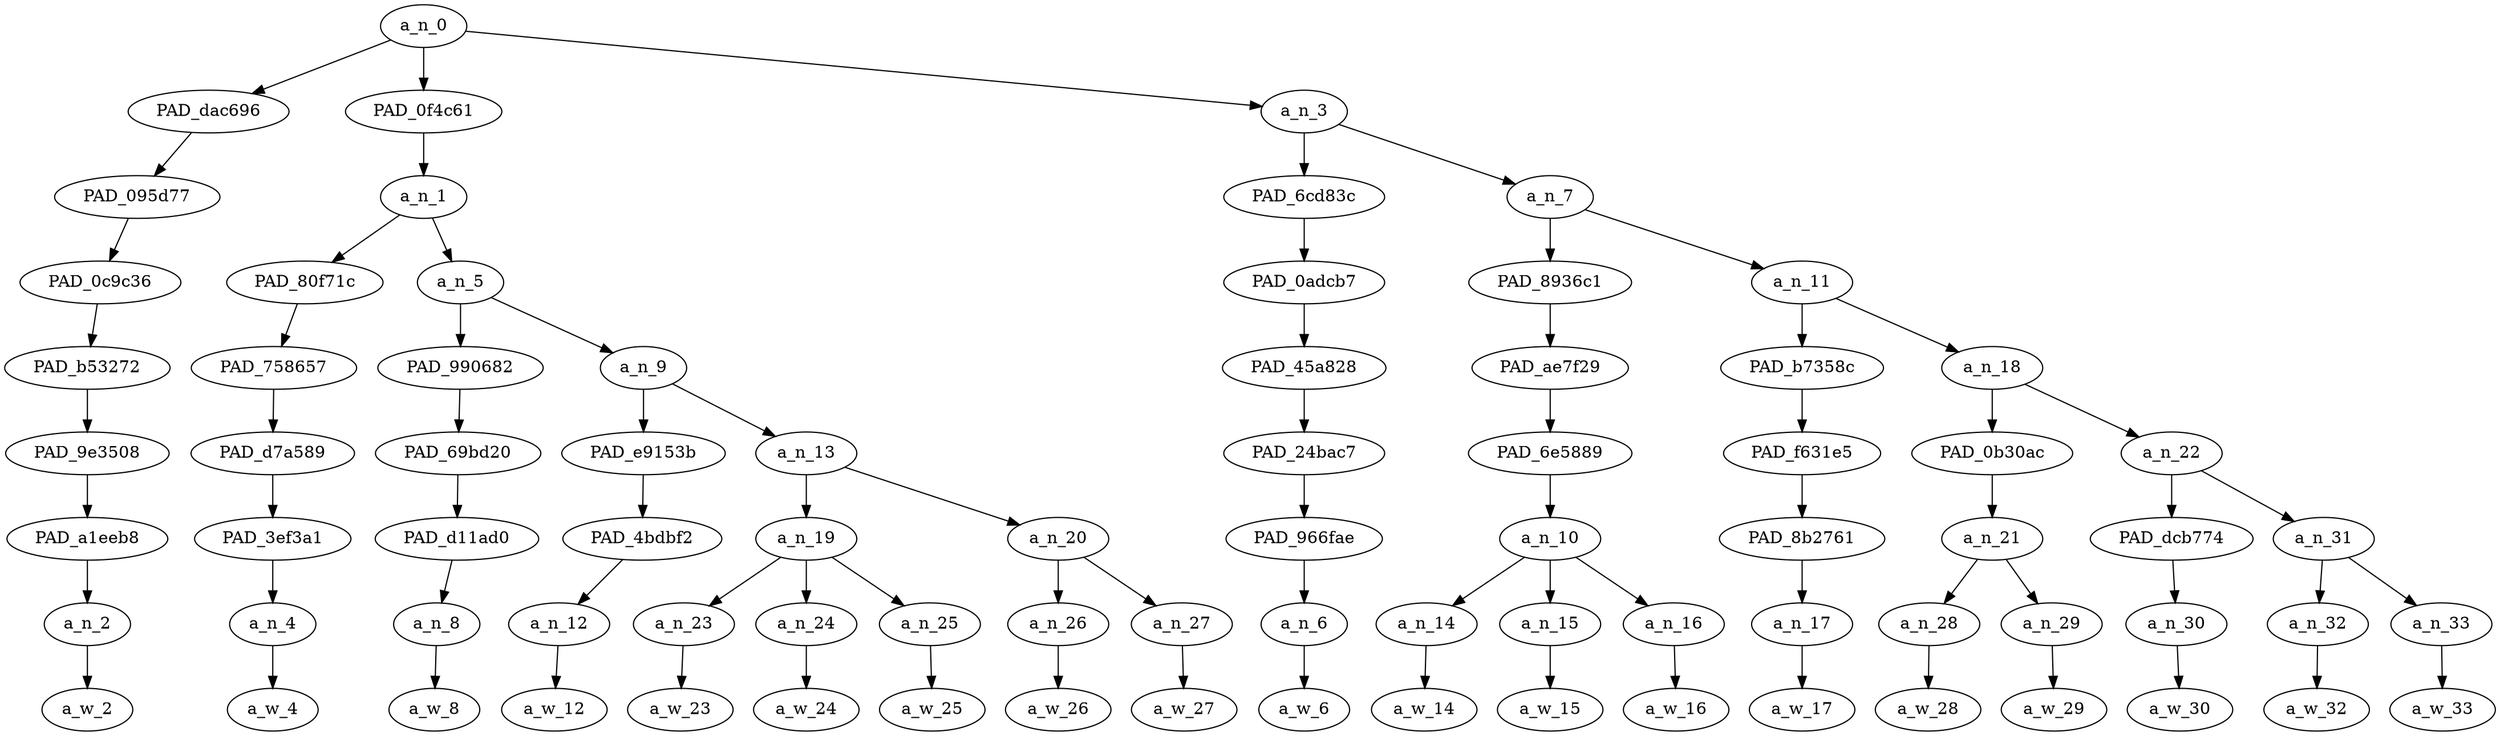 strict digraph "" {
	a_n_0	[div_dir=-1,
		index=0,
		level=8,
		pos="6.661458333333333,8!",
		text_span="[0, 1, 2, 3, 4, 5, 6, 7, 8, 9, 10, 11, 12, 13, 14, 15, 16, 17, 18]",
		value=1.00000001];
	PAD_dac696	[div_dir=-1,
		index=1,
		level=7,
		pos="8.0,7!",
		text_span="[8]",
		value=0.03173496];
	a_n_0 -> PAD_dac696;
	PAD_0f4c61	[div_dir=-1,
		index=0,
		level=7,
		pos="1.15625,7!",
		text_span="[0, 1, 2, 3, 4, 5, 6, 7]",
		value=0.70003372];
	a_n_0 -> PAD_0f4c61;
	a_n_3	[div_dir=1,
		index=2,
		level=7,
		pos="10.828125,7!",
		text_span="[9, 10, 11, 12, 13, 14, 15, 16, 17, 18]",
		value=0.26813703];
	a_n_0 -> a_n_3;
	PAD_095d77	[div_dir=-1,
		index=1,
		level=6,
		pos="8.0,6!",
		text_span="[8]",
		value=0.03173496];
	PAD_dac696 -> PAD_095d77;
	PAD_0c9c36	[div_dir=-1,
		index=2,
		level=5,
		pos="8.0,5!",
		text_span="[8]",
		value=0.03173496];
	PAD_095d77 -> PAD_0c9c36;
	PAD_b53272	[div_dir=-1,
		index=3,
		level=4,
		pos="8.0,4!",
		text_span="[8]",
		value=0.03173496];
	PAD_0c9c36 -> PAD_b53272;
	PAD_9e3508	[div_dir=-1,
		index=4,
		level=3,
		pos="8.0,3!",
		text_span="[8]",
		value=0.03173496];
	PAD_b53272 -> PAD_9e3508;
	PAD_a1eeb8	[div_dir=-1,
		index=5,
		level=2,
		pos="8.0,2!",
		text_span="[8]",
		value=0.03173496];
	PAD_9e3508 -> PAD_a1eeb8;
	a_n_2	[div_dir=-1,
		index=8,
		level=1,
		pos="8.0,1!",
		text_span="[8]",
		value=0.03173496];
	PAD_a1eeb8 -> a_n_2;
	a_w_2	[div_dir=0,
		index=8,
		level=0,
		pos="8,0!",
		text_span="[8]",
		value=you];
	a_n_2 -> a_w_2;
	a_n_1	[div_dir=-1,
		index=0,
		level=6,
		pos="1.15625,6!",
		text_span="[0, 1, 2, 3, 4, 5, 6, 7]",
		value=0.70003372];
	PAD_0f4c61 -> a_n_1;
	PAD_80f71c	[div_dir=-1,
		index=0,
		level=5,
		pos="0.0,5!",
		text_span="[0]",
		value=0.02253823];
	a_n_1 -> PAD_80f71c;
	a_n_5	[div_dir=-1,
		index=1,
		level=5,
		pos="2.3125,5!",
		text_span="[1, 2, 3, 4, 5, 6, 7]",
		value=0.67731196];
	a_n_1 -> a_n_5;
	PAD_758657	[div_dir=-1,
		index=0,
		level=4,
		pos="0.0,4!",
		text_span="[0]",
		value=0.02253823];
	PAD_80f71c -> PAD_758657;
	PAD_d7a589	[div_dir=-1,
		index=0,
		level=3,
		pos="0.0,3!",
		text_span="[0]",
		value=0.02253823];
	PAD_758657 -> PAD_d7a589;
	PAD_3ef3a1	[div_dir=-1,
		index=0,
		level=2,
		pos="0.0,2!",
		text_span="[0]",
		value=0.02253823];
	PAD_d7a589 -> PAD_3ef3a1;
	a_n_4	[div_dir=-1,
		index=0,
		level=1,
		pos="0.0,1!",
		text_span="[0]",
		value=0.02253823];
	PAD_3ef3a1 -> a_n_4;
	a_w_4	[div_dir=0,
		index=0,
		level=0,
		pos="0,0!",
		text_span="[0]",
		value=if];
	a_n_4 -> a_w_4;
	PAD_990682	[div_dir=1,
		index=1,
		level=4,
		pos="1.0,4!",
		text_span="[1]",
		value=0.02350291];
	a_n_5 -> PAD_990682;
	a_n_9	[div_dir=-1,
		index=2,
		level=4,
		pos="3.625,4!",
		text_span="[2, 3, 4, 5, 6, 7]",
		value=0.65367642];
	a_n_5 -> a_n_9;
	PAD_69bd20	[div_dir=1,
		index=1,
		level=3,
		pos="1.0,3!",
		text_span="[1]",
		value=0.02350291];
	PAD_990682 -> PAD_69bd20;
	PAD_d11ad0	[div_dir=1,
		index=1,
		level=2,
		pos="1.0,2!",
		text_span="[1]",
		value=0.02350291];
	PAD_69bd20 -> PAD_d11ad0;
	a_n_8	[div_dir=1,
		index=1,
		level=1,
		pos="1.0,1!",
		text_span="[1]",
		value=0.02350291];
	PAD_d11ad0 -> a_n_8;
	a_w_8	[div_dir=0,
		index=1,
		level=0,
		pos="1,0!",
		text_span="[1]",
		value=i];
	a_n_8 -> a_w_8;
	PAD_e9153b	[div_dir=-1,
		index=2,
		level=3,
		pos="2.0,3!",
		text_span="[2]",
		value=0.02392372];
	a_n_9 -> PAD_e9153b;
	a_n_13	[div_dir=-1,
		index=3,
		level=3,
		pos="5.25,3!",
		text_span="[3, 4, 5, 6, 7]",
		value=0.62960724];
	a_n_9 -> a_n_13;
	PAD_4bdbf2	[div_dir=-1,
		index=2,
		level=2,
		pos="2.0,2!",
		text_span="[2]",
		value=0.02392372];
	PAD_e9153b -> PAD_4bdbf2;
	a_n_12	[div_dir=-1,
		index=2,
		level=1,
		pos="2.0,1!",
		text_span="[2]",
		value=0.02392372];
	PAD_4bdbf2 -> a_n_12;
	a_w_12	[div_dir=0,
		index=2,
		level=0,
		pos="2,0!",
		text_span="[2]",
		value=see];
	a_n_12 -> a_w_12;
	a_n_19	[div_dir=1,
		index=3,
		level=2,
		pos="4.0,2!",
		text_span="[3, 4, 5]",
		value=0.09159564];
	a_n_13 -> a_n_19;
	a_n_20	[div_dir=-1,
		index=4,
		level=2,
		pos="6.5,2!",
		text_span="[6, 7]",
		value=0.53787202];
	a_n_13 -> a_n_20;
	a_n_23	[div_dir=1,
		index=3,
		level=1,
		pos="3.0,1!",
		text_span="[3]",
		value=0.01976089];
	a_n_19 -> a_n_23;
	a_n_24	[div_dir=1,
		index=4,
		level=1,
		pos="4.0,1!",
		text_span="[4]",
		value=0.03146378];
	a_n_19 -> a_n_24;
	a_n_25	[div_dir=1,
		index=5,
		level=1,
		pos="5.0,1!",
		text_span="[5]",
		value=0.04023864];
	a_n_19 -> a_n_25;
	a_w_23	[div_dir=0,
		index=3,
		level=0,
		pos="3,0!",
		text_span="[3]",
		value=a];
	a_n_23 -> a_w_23;
	a_w_24	[div_dir=0,
		index=4,
		level=0,
		pos="4,0!",
		text_span="[4]",
		value=single];
	a_n_24 -> a_w_24;
	a_w_25	[div_dir=0,
		index=5,
		level=0,
		pos="5,0!",
		text_span="[5]",
		value=person];
	a_n_25 -> a_w_25;
	a_n_26	[div_dir=1,
		index=6,
		level=1,
		pos="6.0,1!",
		text_span="[6]",
		value=0.06521268];
	a_n_20 -> a_n_26;
	a_n_27	[div_dir=-1,
		index=7,
		level=1,
		pos="7.0,1!",
		text_span="[7]",
		value=0.47238265];
	a_n_20 -> a_n_27;
	a_w_26	[div_dir=0,
		index=6,
		level=0,
		pos="6,0!",
		text_span="[6]",
		value=being];
	a_n_26 -> a_w_26;
	a_w_27	[div_dir=0,
		index=7,
		level=0,
		pos="7,0!",
		text_span="[7]",
		value=islamophobic];
	a_n_27 -> a_w_27;
	PAD_6cd83c	[div_dir=1,
		index=2,
		level=6,
		pos="9.0,6!",
		text_span="[9]",
		value=0.02269565];
	a_n_3 -> PAD_6cd83c;
	a_n_7	[div_dir=1,
		index=3,
		level=6,
		pos="12.65625,6!",
		text_span="[10, 11, 12, 13, 14, 15, 16, 17, 18]",
		value=0.24536088];
	a_n_3 -> a_n_7;
	PAD_0adcb7	[div_dir=1,
		index=3,
		level=5,
		pos="9.0,5!",
		text_span="[9]",
		value=0.02269565];
	PAD_6cd83c -> PAD_0adcb7;
	PAD_45a828	[div_dir=1,
		index=4,
		level=4,
		pos="9.0,4!",
		text_span="[9]",
		value=0.02269565];
	PAD_0adcb7 -> PAD_45a828;
	PAD_24bac7	[div_dir=1,
		index=5,
		level=3,
		pos="9.0,3!",
		text_span="[9]",
		value=0.02269565];
	PAD_45a828 -> PAD_24bac7;
	PAD_966fae	[div_dir=1,
		index=6,
		level=2,
		pos="9.0,2!",
		text_span="[9]",
		value=0.02269565];
	PAD_24bac7 -> PAD_966fae;
	a_n_6	[div_dir=1,
		index=9,
		level=1,
		pos="9.0,1!",
		text_span="[9]",
		value=0.02269565];
	PAD_966fae -> a_n_6;
	a_w_6	[div_dir=0,
		index=9,
		level=0,
		pos="9,0!",
		text_span="[9]",
		value=are];
	a_n_6 -> a_w_6;
	PAD_8936c1	[div_dir=1,
		index=4,
		level=5,
		pos="11.0,5!",
		text_span="[10, 11, 12]",
		value=0.07103767];
	a_n_7 -> PAD_8936c1;
	a_n_11	[div_dir=1,
		index=5,
		level=5,
		pos="14.3125,5!",
		text_span="[13, 14, 15, 16, 17, 18]",
		value=0.17423975];
	a_n_7 -> a_n_11;
	PAD_ae7f29	[div_dir=1,
		index=5,
		level=4,
		pos="11.0,4!",
		text_span="[10, 11, 12]",
		value=0.07103767];
	PAD_8936c1 -> PAD_ae7f29;
	PAD_6e5889	[div_dir=1,
		index=6,
		level=3,
		pos="11.0,3!",
		text_span="[10, 11, 12]",
		value=0.07103767];
	PAD_ae7f29 -> PAD_6e5889;
	a_n_10	[div_dir=1,
		index=7,
		level=2,
		pos="11.0,2!",
		text_span="[10, 11, 12]",
		value=0.07103767];
	PAD_6e5889 -> a_n_10;
	a_n_14	[div_dir=1,
		index=10,
		level=1,
		pos="10.0,1!",
		text_span="[10]",
		value=0.01925735];
	a_n_10 -> a_n_14;
	a_n_15	[div_dir=1,
		index=11,
		level=1,
		pos="11.0,1!",
		text_span="[11]",
		value=0.01712366];
	a_n_10 -> a_n_15;
	a_n_16	[div_dir=1,
		index=12,
		level=1,
		pos="12.0,1!",
		text_span="[12]",
		value=0.03462842];
	a_n_10 -> a_n_16;
	a_w_14	[div_dir=0,
		index=10,
		level=0,
		pos="10,0!",
		text_span="[10]",
		value=just];
	a_n_14 -> a_w_14;
	a_w_15	[div_dir=0,
		index=11,
		level=0,
		pos="11,0!",
		text_span="[11]",
		value=as];
	a_n_15 -> a_w_15;
	a_w_16	[div_dir=0,
		index=12,
		level=0,
		pos="12,0!",
		text_span="[12]",
		value=bad];
	a_n_16 -> a_w_16;
	PAD_b7358c	[div_dir=1,
		index=6,
		level=4,
		pos="13.0,4!",
		text_span="[13]",
		value=0.01692346];
	a_n_11 -> PAD_b7358c;
	a_n_18	[div_dir=1,
		index=7,
		level=4,
		pos="15.625,4!",
		text_span="[14, 15, 16, 17, 18]",
		value=0.15723378];
	a_n_11 -> a_n_18;
	PAD_f631e5	[div_dir=1,
		index=7,
		level=3,
		pos="13.0,3!",
		text_span="[13]",
		value=0.01692346];
	PAD_b7358c -> PAD_f631e5;
	PAD_8b2761	[div_dir=1,
		index=8,
		level=2,
		pos="13.0,2!",
		text_span="[13]",
		value=0.01692346];
	PAD_f631e5 -> PAD_8b2761;
	a_n_17	[div_dir=1,
		index=13,
		level=1,
		pos="13.0,1!",
		text_span="[13]",
		value=0.01692346];
	PAD_8b2761 -> a_n_17;
	a_w_17	[div_dir=0,
		index=13,
		level=0,
		pos="13,0!",
		text_span="[13]",
		value=as1];
	a_n_17 -> a_w_17;
	PAD_0b30ac	[div_dir=1,
		index=8,
		level=3,
		pos="14.5,3!",
		text_span="[14, 15]",
		value=0.06513540];
	a_n_18 -> PAD_0b30ac;
	a_n_22	[div_dir=-1,
		index=9,
		level=3,
		pos="16.75,3!",
		text_span="[16, 17, 18]",
		value=0.09202295];
	a_n_18 -> a_n_22;
	a_n_21	[div_dir=1,
		index=9,
		level=2,
		pos="14.5,2!",
		text_span="[14, 15]",
		value=0.06513540];
	PAD_0b30ac -> a_n_21;
	a_n_28	[div_dir=1,
		index=14,
		level=1,
		pos="14.0,1!",
		text_span="[14]",
		value=0.02260161];
	a_n_21 -> a_n_28;
	a_n_29	[div_dir=1,
		index=15,
		level=1,
		pos="15.0,1!",
		text_span="[15]",
		value=0.04235689];
	a_n_21 -> a_n_29;
	a_w_28	[div_dir=0,
		index=14,
		level=0,
		pos="14,0!",
		text_span="[14]",
		value=the];
	a_n_28 -> a_w_28;
	a_w_29	[div_dir=0,
		index=15,
		level=0,
		pos="15,0!",
		text_span="[15]",
		value=people];
	a_n_29 -> a_w_29;
	PAD_dcb774	[div_dir=-1,
		index=10,
		level=2,
		pos="16.0,2!",
		text_span="[16]",
		value=0.03721733];
	a_n_22 -> PAD_dcb774;
	a_n_31	[div_dir=1,
		index=11,
		level=2,
		pos="17.5,2!",
		text_span="[17, 18]",
		value=0.05476017];
	a_n_22 -> a_n_31;
	a_n_30	[div_dir=-1,
		index=16,
		level=1,
		pos="16.0,1!",
		text_span="[16]",
		value=0.03721733];
	PAD_dcb774 -> a_n_30;
	a_w_30	[div_dir=0,
		index=16,
		level=0,
		pos="16,0!",
		text_span="[16]",
		value=causing];
	a_n_30 -> a_w_30;
	a_n_32	[div_dir=1,
		index=17,
		level=1,
		pos="17.0,1!",
		text_span="[17]",
		value=0.02057550];
	a_n_31 -> a_n_32;
	a_n_33	[div_dir=-1,
		index=18,
		level=1,
		pos="18.0,1!",
		text_span="[18]",
		value=0.03414816];
	a_n_31 -> a_n_33;
	a_w_32	[div_dir=0,
		index=17,
		level=0,
		pos="17,0!",
		text_span="[17]",
		value=this];
	a_n_32 -> a_w_32;
	a_w_33	[div_dir=0,
		index=18,
		level=0,
		pos="18,0!",
		text_span="[18]",
		value=mess];
	a_n_33 -> a_w_33;
}
